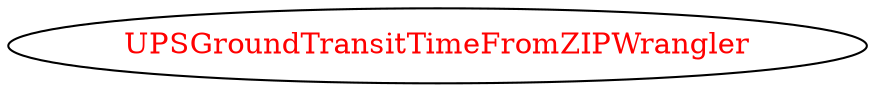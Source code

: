 digraph dependencyGraph {
 concentrate=true;
 ranksep="2.0";
 rankdir="LR"; 
 splines="ortho";
"UPSGroundTransitTimeFromZIPWrangler" [fontcolor="red"];
}